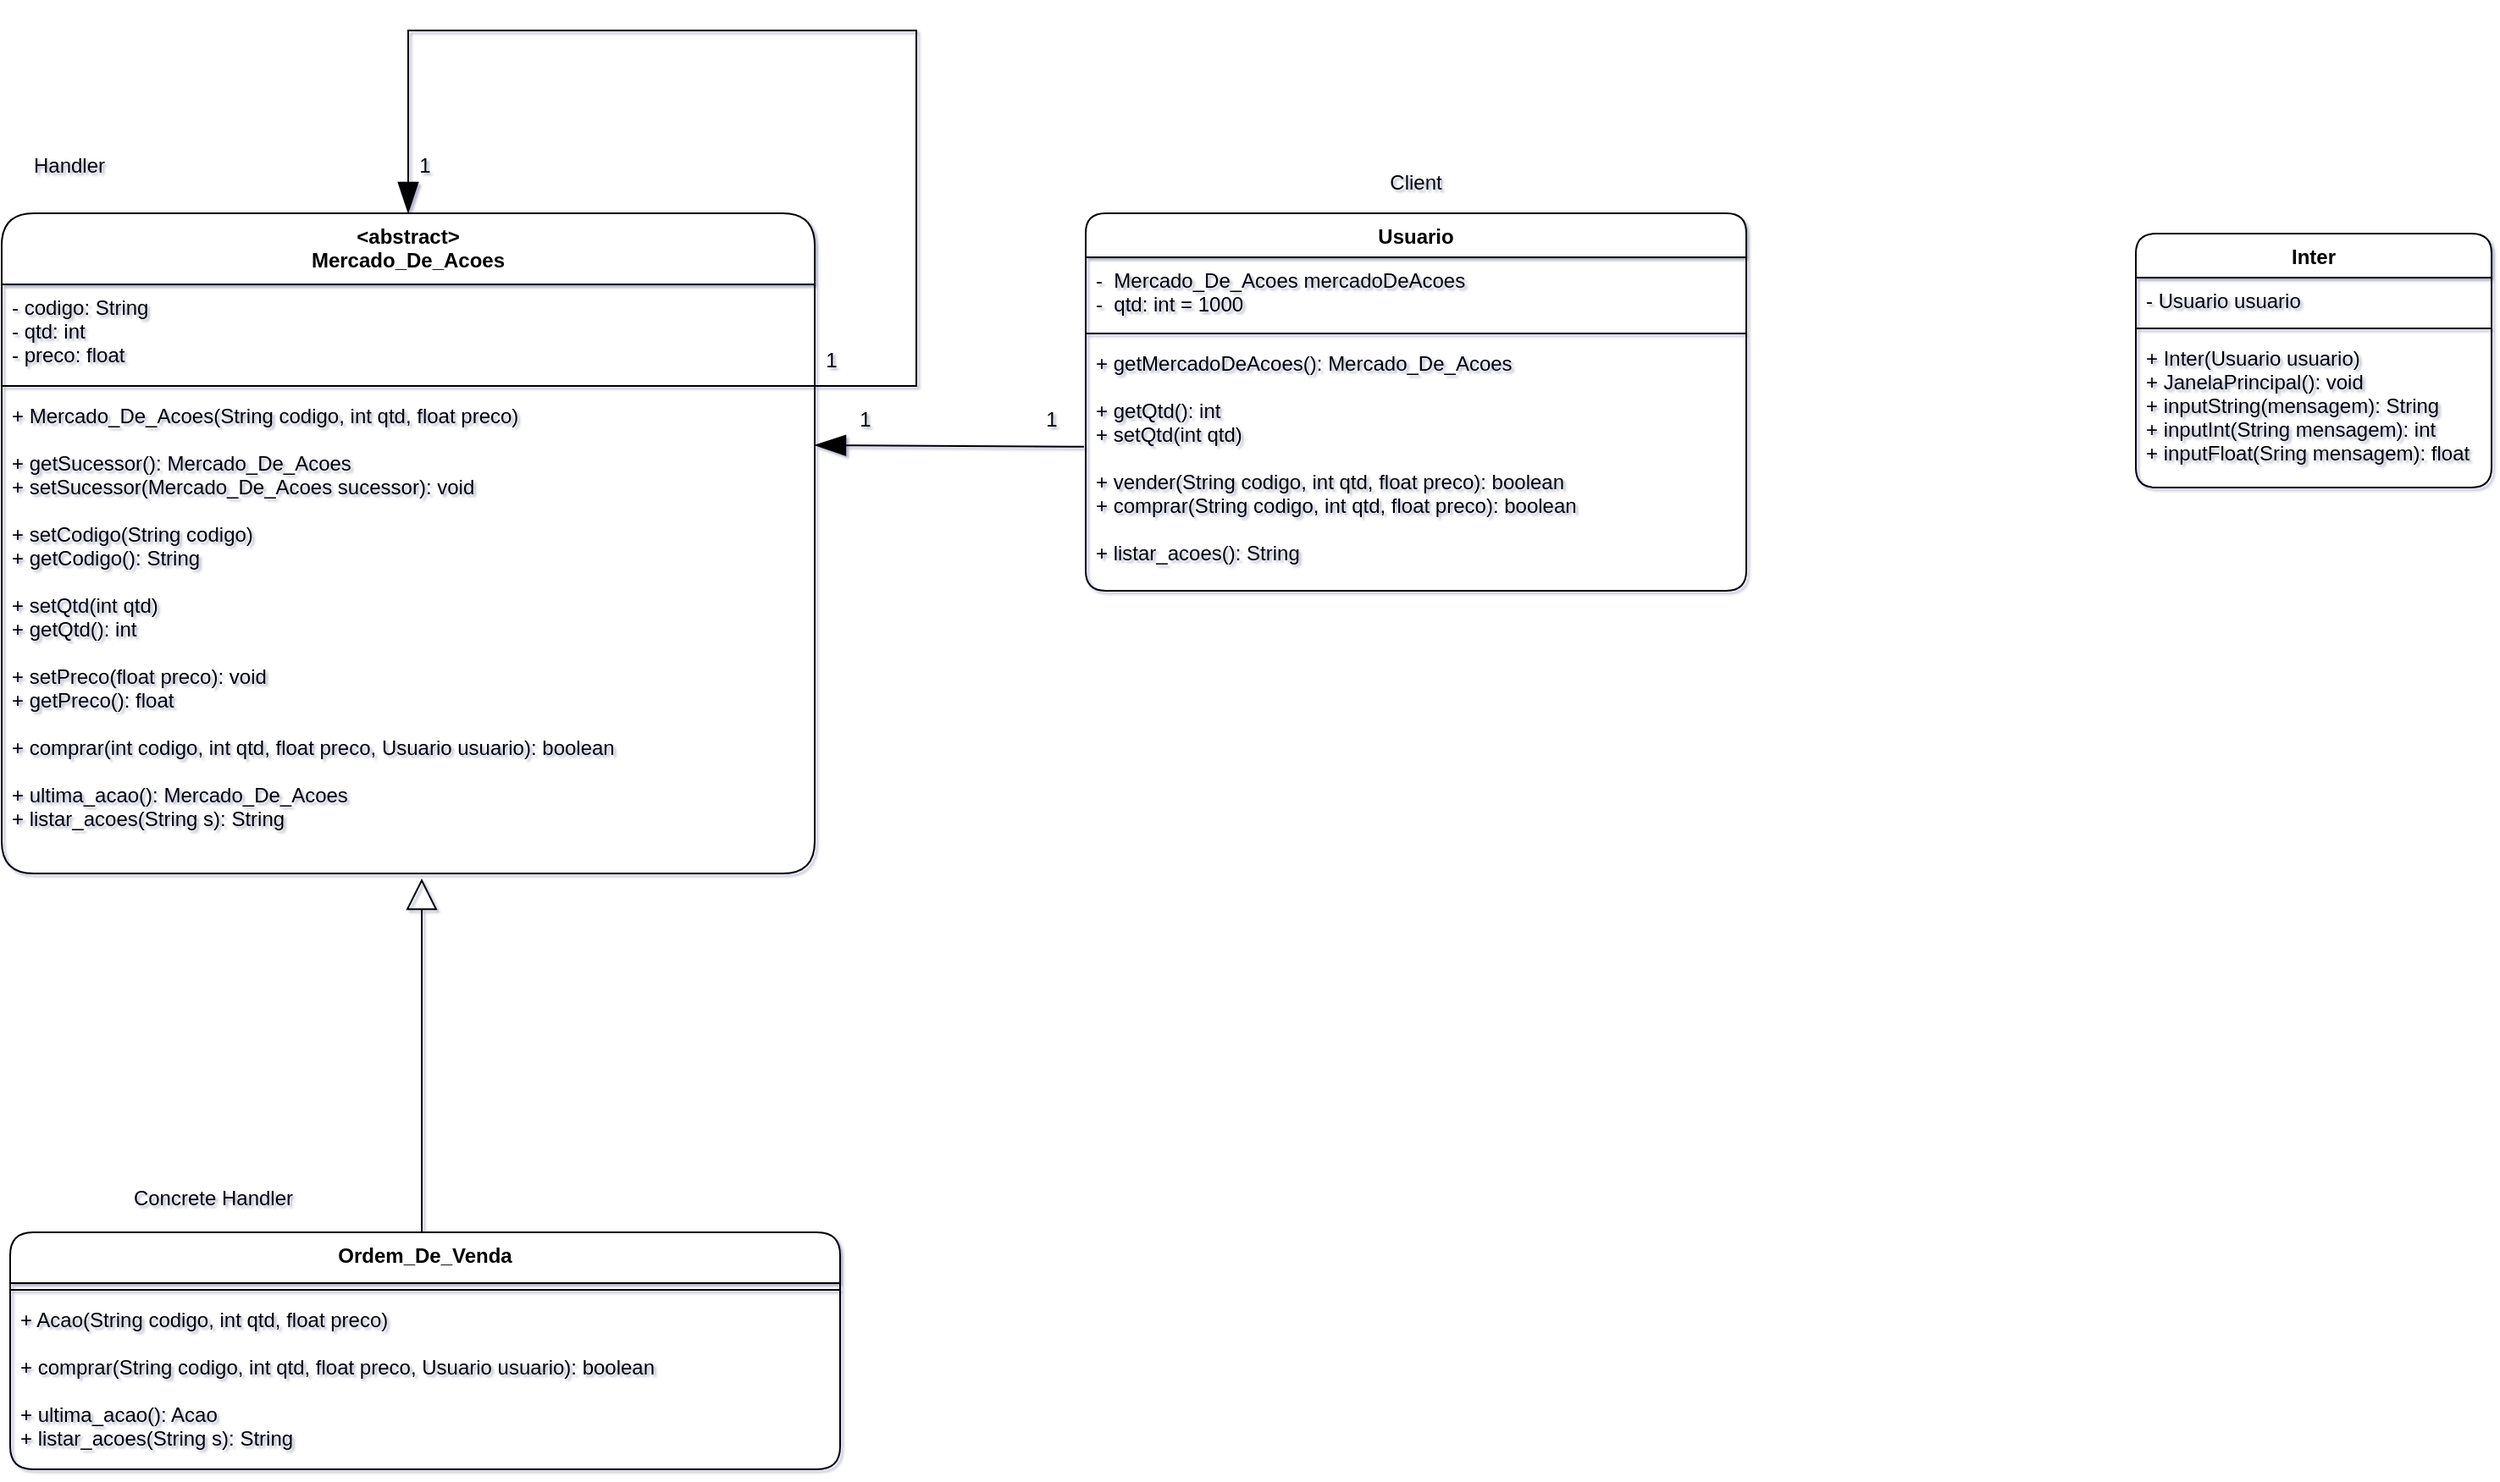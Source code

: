 <mxfile version="13.6.2" type="device"><diagram id="rpCpDS-jXrZbvOZT632d" name="Page-1"><mxGraphModel dx="1447" dy="863" grid="0" gridSize="10" guides="1" tooltips="1" connect="1" arrows="1" fold="1" page="1" pageScale="1" pageWidth="827" pageHeight="1169" math="0" shadow="1"><root><mxCell id="0"/><mxCell id="1" parent="0"/><mxCell id="q2eO1mj9QVOo5F9AGpTy-1" value="&lt;abstract&gt;&#10;Mercado_De_Acoes&#10;&#10;&#10;&#10;" style="swimlane;fontStyle=1;align=center;verticalAlign=top;childLayout=stackLayout;horizontal=1;startSize=42;horizontalStack=0;resizeParent=1;resizeParentMax=0;resizeLast=0;collapsible=1;marginBottom=0;rounded=1;" parent="1" vertex="1"><mxGeometry x="100" y="148" width="480" height="390" as="geometry"/></mxCell><mxCell id="q2eO1mj9QVOo5F9AGpTy-2" value="- codigo: String&#10;- qtd: int&#10;- preco: float" style="text;strokeColor=none;fillColor=none;align=left;verticalAlign=top;spacingLeft=4;spacingRight=4;overflow=hidden;rotatable=0;points=[[0,0.5],[1,0.5]];portConstraint=eastwest;rounded=1;" parent="q2eO1mj9QVOo5F9AGpTy-1" vertex="1"><mxGeometry y="42" width="480" height="56" as="geometry"/></mxCell><mxCell id="q2eO1mj9QVOo5F9AGpTy-3" value="" style="line;strokeWidth=1;fillColor=none;align=left;verticalAlign=middle;spacingTop=-1;spacingLeft=3;spacingRight=3;rotatable=0;labelPosition=right;points=[];portConstraint=eastwest;rounded=1;" parent="q2eO1mj9QVOo5F9AGpTy-1" vertex="1"><mxGeometry y="98" width="480" height="8" as="geometry"/></mxCell><mxCell id="q2eO1mj9QVOo5F9AGpTy-4" value="+ Mercado_De_Acoes(String codigo, int qtd, float preco)&#10;&#10;+ getSucessor(): Mercado_De_Acoes&#10;+ setSucessor(Mercado_De_Acoes sucessor): void&#10;&#10;+ setCodigo(String codigo)&#10;+ getCodigo(): String&#10;&#10;+ setQtd(int qtd)&#10;+ getQtd(): int&#10;&#10;+ setPreco(float preco): void&#10;+ getPreco(): float&#10;&#10;+ comprar(int codigo, int qtd, float preco, Usuario usuario): boolean&#10;&#10;+ ultima_acao(): Mercado_De_Acoes&#10;+ listar_acoes(String s): String&#10;" style="text;strokeColor=none;fillColor=none;align=left;verticalAlign=top;spacingLeft=4;spacingRight=4;overflow=hidden;rotatable=0;points=[[0,0.5],[1,0.5]];portConstraint=eastwest;rounded=1;" parent="q2eO1mj9QVOo5F9AGpTy-1" vertex="1"><mxGeometry y="106" width="480" height="284" as="geometry"/></mxCell><mxCell id="q2eO1mj9QVOo5F9AGpTy-27" style="edgeStyle=orthogonalEdgeStyle;rounded=0;orthogonalLoop=1;jettySize=auto;html=1;startSize=16;endArrow=blockThin;endFill=1;endSize=16;" parent="q2eO1mj9QVOo5F9AGpTy-1" source="q2eO1mj9QVOo5F9AGpTy-3" target="q2eO1mj9QVOo5F9AGpTy-1" edge="1"><mxGeometry relative="1" as="geometry"><mxPoint x="530" y="-158" as="targetPoint"/><Array as="points"><mxPoint x="540" y="102"/><mxPoint x="540" y="-108"/><mxPoint x="240" y="-108"/></Array></mxGeometry></mxCell><mxCell id="q2eO1mj9QVOo5F9AGpTy-26" style="edgeStyle=orthogonalEdgeStyle;rounded=0;orthogonalLoop=1;jettySize=auto;html=1;startSize=16;endArrow=block;endFill=0;endSize=16;" parent="1" edge="1"><mxGeometry relative="1" as="geometry"><mxPoint x="348" y="541" as="targetPoint"/><mxPoint x="363" y="751" as="sourcePoint"/><Array as="points"><mxPoint x="348" y="751"/></Array></mxGeometry></mxCell><mxCell id="q2eO1mj9QVOo5F9AGpTy-28" style="edgeStyle=orthogonalEdgeStyle;rounded=0;orthogonalLoop=1;jettySize=auto;html=1;startSize=16;endArrow=blockThin;endFill=1;endSize=16;exitX=-0.005;exitY=0.26;exitDx=0;exitDy=0;exitPerimeter=0;" parent="1" edge="1"><mxGeometry relative="1" as="geometry"><mxPoint x="580" y="285" as="targetPoint"/><mxPoint x="735.05" y="285.92" as="sourcePoint"/><Array as="points"><mxPoint x="739" y="286"/></Array></mxGeometry></mxCell><mxCell id="q2eO1mj9QVOo5F9AGpTy-22" value="Usuario" style="swimlane;fontStyle=1;align=center;verticalAlign=top;childLayout=stackLayout;horizontal=1;startSize=26;horizontalStack=0;resizeParent=1;resizeParentMax=0;resizeLast=0;collapsible=1;marginBottom=0;rounded=1;" parent="1" vertex="1"><mxGeometry x="740" y="148" width="390" height="223" as="geometry"/></mxCell><mxCell id="q2eO1mj9QVOo5F9AGpTy-23" value="-  Mercado_De_Acoes mercadoDeAcoes &#10;-  qtd: int = 1000&#10;" style="text;strokeColor=none;fillColor=none;align=left;verticalAlign=top;spacingLeft=4;spacingRight=4;overflow=hidden;rotatable=0;points=[[0,0.5],[1,0.5]];portConstraint=eastwest;rounded=1;" parent="q2eO1mj9QVOo5F9AGpTy-22" vertex="1"><mxGeometry y="26" width="390" height="41" as="geometry"/></mxCell><mxCell id="q2eO1mj9QVOo5F9AGpTy-24" value="" style="line;strokeWidth=1;fillColor=none;align=left;verticalAlign=middle;spacingTop=-1;spacingLeft=3;spacingRight=3;rotatable=0;labelPosition=right;points=[];portConstraint=eastwest;rounded=1;" parent="q2eO1mj9QVOo5F9AGpTy-22" vertex="1"><mxGeometry y="67" width="390" height="8" as="geometry"/></mxCell><mxCell id="q2eO1mj9QVOo5F9AGpTy-25" value="+ getMercadoDeAcoes(): Mercado_De_Acoes&#10;&#10;+ getQtd(): int&#10;+ setQtd(int qtd)&#10;&#10;+ vender(String codigo, int qtd, float preco): boolean&#10;+ comprar(String codigo, int qtd, float preco): boolean&#10;&#10;+ listar_acoes(): String" style="text;strokeColor=none;fillColor=none;align=left;verticalAlign=top;spacingLeft=4;spacingRight=4;overflow=hidden;rotatable=0;points=[[0,0.5],[1,0.5]];portConstraint=eastwest;rounded=1;" parent="q2eO1mj9QVOo5F9AGpTy-22" vertex="1"><mxGeometry y="75" width="390" height="148" as="geometry"/></mxCell><mxCell id="q2eO1mj9QVOo5F9AGpTy-9" value="Inter" style="swimlane;fontStyle=1;align=center;verticalAlign=top;childLayout=stackLayout;horizontal=1;startSize=26;horizontalStack=0;resizeParent=1;resizeParentMax=0;resizeLast=0;collapsible=1;marginBottom=0;rounded=1;" parent="1" vertex="1"><mxGeometry x="1360" y="160" width="210" height="150" as="geometry"/></mxCell><mxCell id="q2eO1mj9QVOo5F9AGpTy-10" value="- Usuario usuario" style="text;strokeColor=none;fillColor=none;align=left;verticalAlign=top;spacingLeft=4;spacingRight=4;overflow=hidden;rotatable=0;points=[[0,0.5],[1,0.5]];portConstraint=eastwest;rounded=1;" parent="q2eO1mj9QVOo5F9AGpTy-9" vertex="1"><mxGeometry y="26" width="210" height="26" as="geometry"/></mxCell><mxCell id="q2eO1mj9QVOo5F9AGpTy-11" value="" style="line;strokeWidth=1;fillColor=none;align=left;verticalAlign=middle;spacingTop=-1;spacingLeft=3;spacingRight=3;rotatable=0;labelPosition=right;points=[];portConstraint=eastwest;rounded=1;" parent="q2eO1mj9QVOo5F9AGpTy-9" vertex="1"><mxGeometry y="52" width="210" height="8" as="geometry"/></mxCell><mxCell id="q2eO1mj9QVOo5F9AGpTy-12" value="+ Inter(Usuario usuario)&#10;+ JanelaPrincipal(): void&#10;+ inputString(mensagem): String&#10;+ inputInt(String mensagem): int &#10;+ inputFloat(Sring mensagem): float" style="text;strokeColor=none;fillColor=none;align=left;verticalAlign=top;spacingLeft=4;spacingRight=4;overflow=hidden;rotatable=0;points=[[0,0.5],[1,0.5]];portConstraint=eastwest;rounded=1;" parent="q2eO1mj9QVOo5F9AGpTy-9" vertex="1"><mxGeometry y="60" width="210" height="90" as="geometry"/></mxCell><mxCell id="iLIIAxJ6cxvXIQwCRxey-1" value="1" style="text;html=1;strokeColor=none;fillColor=none;align=center;verticalAlign=middle;whiteSpace=wrap;rounded=0;" parent="1" vertex="1"><mxGeometry x="570" y="225" width="40" height="20" as="geometry"/></mxCell><mxCell id="iLIIAxJ6cxvXIQwCRxey-2" value="1" style="text;html=1;strokeColor=none;fillColor=none;align=center;verticalAlign=middle;whiteSpace=wrap;rounded=0;" parent="1" vertex="1"><mxGeometry x="330" y="110" width="40" height="20" as="geometry"/></mxCell><mxCell id="iLIIAxJ6cxvXIQwCRxey-3" value="1" style="text;html=1;strokeColor=none;fillColor=none;align=center;verticalAlign=middle;whiteSpace=wrap;rounded=0;" parent="1" vertex="1"><mxGeometry x="700" y="260" width="40" height="20" as="geometry"/></mxCell><mxCell id="iLIIAxJ6cxvXIQwCRxey-4" value="1" style="text;html=1;strokeColor=none;fillColor=none;align=center;verticalAlign=middle;whiteSpace=wrap;rounded=0;" parent="1" vertex="1"><mxGeometry x="590" y="260" width="40" height="20" as="geometry"/></mxCell><mxCell id="iLIIAxJ6cxvXIQwCRxey-5" value="Client" style="text;html=1;strokeColor=none;fillColor=none;align=center;verticalAlign=middle;whiteSpace=wrap;rounded=0;" parent="1" vertex="1"><mxGeometry x="915" y="120" width="40" height="20" as="geometry"/></mxCell><mxCell id="iLIIAxJ6cxvXIQwCRxey-7" value="Handler" style="text;html=1;strokeColor=none;fillColor=none;align=center;verticalAlign=middle;whiteSpace=wrap;rounded=0;" parent="1" vertex="1"><mxGeometry x="120" y="110" width="40" height="20" as="geometry"/></mxCell><mxCell id="iLIIAxJ6cxvXIQwCRxey-8" value="Concrete Handler" style="text;html=1;strokeColor=none;fillColor=none;align=center;verticalAlign=middle;whiteSpace=wrap;rounded=0;" parent="1" vertex="1"><mxGeometry x="170" y="720" width="110" height="20" as="geometry"/></mxCell><mxCell id="q2eO1mj9QVOo5F9AGpTy-5" value="Ordem_De_Venda" style="swimlane;fontStyle=1;align=center;verticalAlign=top;childLayout=stackLayout;horizontal=1;startSize=30;horizontalStack=0;resizeParent=1;resizeParentMax=0;resizeLast=0;collapsible=1;marginBottom=0;rounded=1;" parent="1" vertex="1"><mxGeometry x="105" y="750" width="490" height="140" as="geometry"><mxRectangle x="210" y="350" width="60" height="26" as="alternateBounds"/></mxGeometry></mxCell><mxCell id="q2eO1mj9QVOo5F9AGpTy-7" value="" style="line;strokeWidth=1;fillColor=none;align=left;verticalAlign=middle;spacingTop=-1;spacingLeft=3;spacingRight=3;rotatable=0;labelPosition=right;points=[];portConstraint=eastwest;rounded=1;" parent="q2eO1mj9QVOo5F9AGpTy-5" vertex="1"><mxGeometry y="30" width="490" height="8" as="geometry"/></mxCell><mxCell id="q2eO1mj9QVOo5F9AGpTy-8" value="+ Acao(String codigo, int qtd, float preco)&#10;&#10;+ comprar(String codigo, int qtd, float preco, Usuario usuario): boolean&#10;&#10;+ ultima_acao(): Acao&#10;+ listar_acoes(String s): String&#10;" style="text;strokeColor=none;fillColor=none;align=left;verticalAlign=top;spacingLeft=4;spacingRight=4;overflow=hidden;rotatable=0;points=[[0,0.5],[1,0.5]];portConstraint=eastwest;rounded=1;" parent="q2eO1mj9QVOo5F9AGpTy-5" vertex="1"><mxGeometry y="38" width="490" height="102" as="geometry"/></mxCell></root></mxGraphModel></diagram></mxfile>